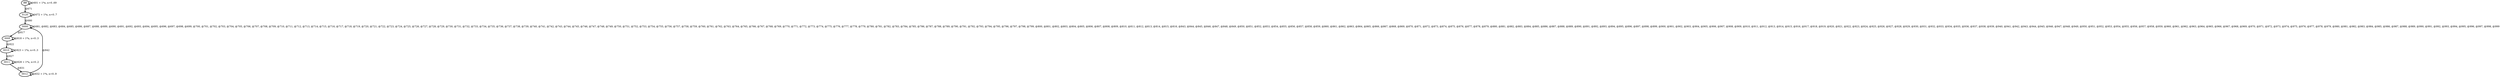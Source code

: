 digraph G {
        node [style=rounded, penwidth=3, fontsize=20, shape=oval];
        "ffff" -> "ffff" [label="@601 + 1*n, n=0..69", color=black,arrowsize=1,style=bold,penwidth=3,fontsize=20];
"ffff" -> "0120" [label="@671", color=black,arrowsize=1,style=bold,penwidth=3,fontsize=20];
"0120" -> "0120" [label="@672 + 1*n, n=0..7", color=black,arrowsize=1,style=bold,penwidth=3,fontsize=20];
"0120" -> "0000" [label="@680", color=black,arrowsize=1,style=bold,penwidth=3,fontsize=20];
"0000" -> "0000" [label="@681, @682, @683, @684, @685, @686, @687, @688, @689, @690, @691, @692, @693, @694, @695, @696, @697, @698, @699, @700, @701, @702, @703, @704, @705, @706, @707, @708, @709, @710, @711, @712, @713, @714, @715, @716, @717, @718, @719, @720, @721, @722, @723, @724, @725, @726, @727, @728, @729, @730, @731, @732, @733, @734, @735, @736, @737, @738, @739, @740, @741, @742, @743, @744, @745, @746, @747, @748, @749, @750, @751, @752, @753, @754, @755, @756, @757, @758, @759, @760, @761, @762, @763, @764, @765, @766, @767, @768, @769, @770, @771, @772, @773, @774, @775, @776, @777, @778, @779, @780, @781, @782, @783, @784, @785, @786, @787, @788, @789, @790, @791, @792, @793, @794, @795, @796, @797, @798, @799, @800, @801, @802, @803, @804, @805, @806, @807, @808, @809, @810, @811, @812, @813, @814, @815, @816, @843, @844, @845, @846, @847, @848, @849, @850, @851, @852, @853, @854, @855, @856, @857, @858, @859, @860, @861, @862, @863, @864, @865, @866, @867, @868, @869, @870, @871, @872, @873, @874, @875, @876, @877, @878, @879, @880, @881, @882, @883, @884, @885, @886, @887, @888, @889, @890, @891, @892, @893, @894, @895, @896, @897, @898, @899, @900, @901, @902, @903, @904, @905, @906, @907, @908, @909, @910, @911, @912, @913, @914, @915, @916, @917, @918, @919, @920, @921, @922, @923, @924, @925, @926, @927, @928, @929, @930, @931, @932, @933, @934, @935, @936, @937, @938, @939, @940, @941, @942, @943, @944, @945, @946, @947, @948, @949, @950, @951, @952, @953, @954, @955, @956, @957, @958, @959, @960, @961, @962, @963, @964, @965, @966, @967, @968, @969, @970, @971, @972, @973, @974, @975, @976, @977, @978, @979, @980, @981, @982, @983, @984, @985, @986, @987, @988, @989, @990, @991, @992, @993, @994, @995, @996, @997, @998, @999", color=black,arrowsize=1,style=bold,penwidth=3,fontsize=20];
"0000" -> "000f" [label="@817", color=black,arrowsize=1,style=bold,penwidth=3,fontsize=20];
"000f" -> "000f" [label="@818 + 1*n, n=0..3", color=black,arrowsize=1,style=bold,penwidth=3,fontsize=20];
"000f" -> "0010" [label="@822", color=black,arrowsize=1,style=bold,penwidth=3,fontsize=20];
"0010" -> "0010" [label="@823 + 1*n, n=0..3", color=black,arrowsize=1,style=bold,penwidth=3,fontsize=20];
"0010" -> "0011" [label="@827", color=black,arrowsize=1,style=bold,penwidth=3,fontsize=20];
"0011" -> "0011" [label="@828 + 1*n, n=0..2", color=black,arrowsize=1,style=bold,penwidth=3,fontsize=20];
"0011" -> "0012" [label="@831", color=black,arrowsize=1,style=bold,penwidth=3,fontsize=20];
"0012" -> "0012" [label="@832 + 1*n, n=0..9", color=black,arrowsize=1,style=bold,penwidth=3,fontsize=20];
"0012" -> "0000" [label="@842", color=black,arrowsize=1,style=bold,penwidth=3,fontsize=20];
}
